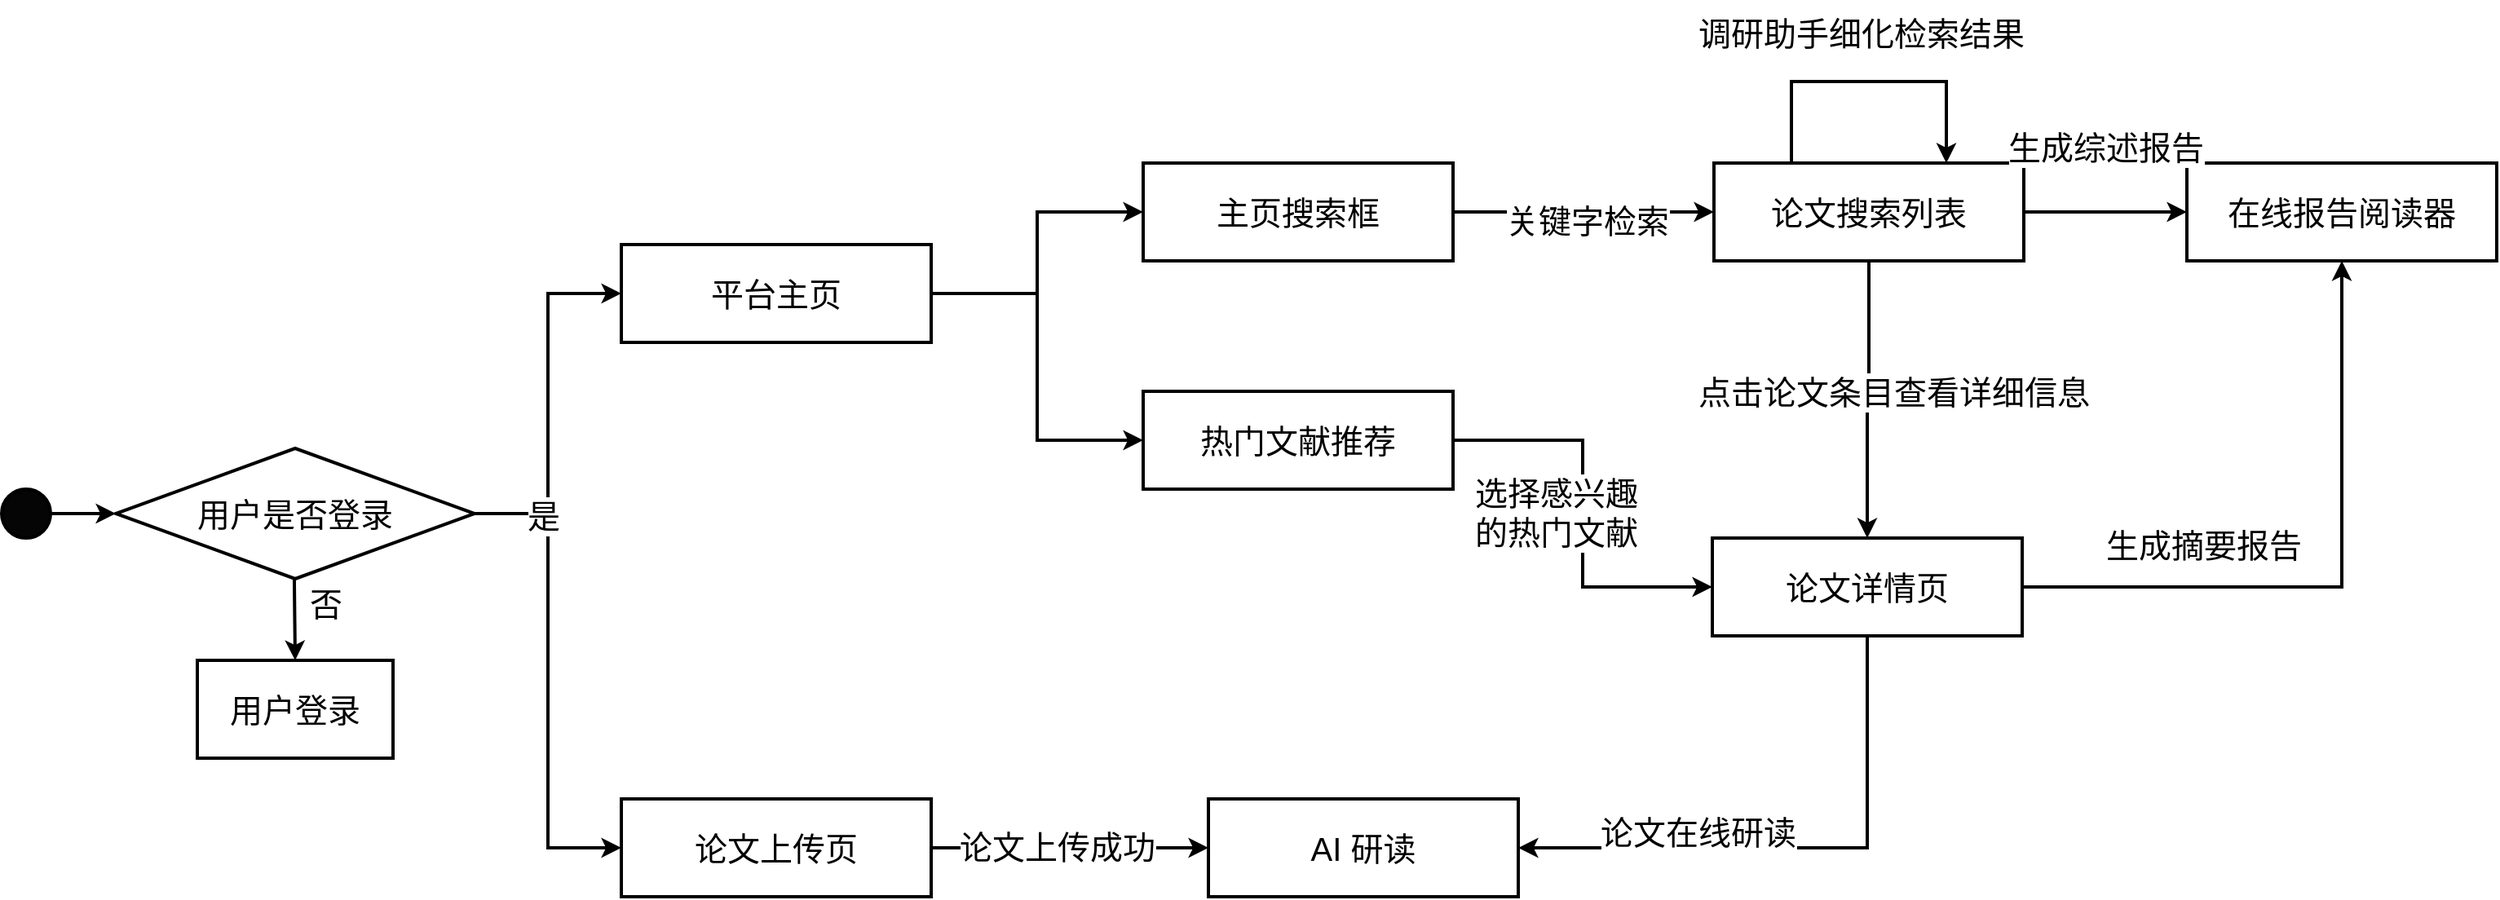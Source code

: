 <mxfile version="24.2.0" type="github">
  <diagram id="6a731a19-8d31-9384-78a2-239565b7b9f0" name="Page-1">
    <mxGraphModel dx="1351" dy="961" grid="1" gridSize="10" guides="1" tooltips="1" connect="1" arrows="1" fold="1" page="1" pageScale="1" pageWidth="1169" pageHeight="827" background="none" math="0" shadow="0">
      <root>
        <mxCell id="0" />
        <mxCell id="1" parent="0" />
        <mxCell id="Uq1h0jrlbMv9OfvFXu0p-55" value="" style="ellipse;whiteSpace=wrap;html=1;aspect=fixed;fillColor=#050505;strokeWidth=2;fontSize=20;" vertex="1" parent="1">
          <mxGeometry x="20" y="400" width="30" height="30" as="geometry" />
        </mxCell>
        <mxCell id="Uq1h0jrlbMv9OfvFXu0p-80" style="edgeStyle=orthogonalEdgeStyle;rounded=0;orthogonalLoop=1;jettySize=auto;html=1;exitX=1;exitY=0.5;exitDx=0;exitDy=0;entryX=0;entryY=0.5;entryDx=0;entryDy=0;fontSize=20;strokeWidth=2;" edge="1" parent="1" source="Uq1h0jrlbMv9OfvFXu0p-57" target="Uq1h0jrlbMv9OfvFXu0p-79">
          <mxGeometry relative="1" as="geometry" />
        </mxCell>
        <mxCell id="Uq1h0jrlbMv9OfvFXu0p-81" style="edgeStyle=orthogonalEdgeStyle;rounded=0;orthogonalLoop=1;jettySize=auto;html=1;exitX=1;exitY=0.5;exitDx=0;exitDy=0;entryX=0;entryY=0.5;entryDx=0;entryDy=0;fontSize=20;strokeWidth=2;" edge="1" parent="1" source="Uq1h0jrlbMv9OfvFXu0p-57" target="Uq1h0jrlbMv9OfvFXu0p-75">
          <mxGeometry relative="1" as="geometry" />
        </mxCell>
        <mxCell id="Uq1h0jrlbMv9OfvFXu0p-82" value="是" style="edgeLabel;html=1;align=center;verticalAlign=middle;resizable=0;points=[];fontSize=20;" vertex="1" connectable="0" parent="Uq1h0jrlbMv9OfvFXu0p-81">
          <mxGeometry x="-0.688" y="-3" relative="1" as="geometry">
            <mxPoint as="offset" />
          </mxGeometry>
        </mxCell>
        <mxCell id="Uq1h0jrlbMv9OfvFXu0p-57" value="&lt;font style=&quot;font-size: 20px;&quot;&gt;用户是否登录&lt;/font&gt;" style="rhombus;whiteSpace=wrap;html=1;strokeWidth=2;fontSize=20;" vertex="1" parent="1">
          <mxGeometry x="90" y="375" width="220" height="80" as="geometry" />
        </mxCell>
        <mxCell id="Uq1h0jrlbMv9OfvFXu0p-58" value="" style="group;strokeWidth=2;fontSize=20;" vertex="1" connectable="0" parent="1">
          <mxGeometry x="140" y="505" width="120" height="60" as="geometry" />
        </mxCell>
        <mxCell id="Uq1h0jrlbMv9OfvFXu0p-59" value="&lt;font style=&quot;font-size: 20px;&quot;&gt;用户登录&lt;/font&gt;" style="rounded=0;whiteSpace=wrap;html=1;strokeWidth=2;fontSize=20;" vertex="1" parent="Uq1h0jrlbMv9OfvFXu0p-58">
          <mxGeometry width="120" height="60" as="geometry" />
        </mxCell>
        <mxCell id="Uq1h0jrlbMv9OfvFXu0p-60" value="" style="endArrow=classic;html=1;rounded=0;entryX=0.5;entryY=0;entryDx=0;entryDy=0;strokeWidth=2;fontSize=20;" edge="1" parent="1" target="Uq1h0jrlbMv9OfvFXu0p-59">
          <mxGeometry width="50" height="50" relative="1" as="geometry">
            <mxPoint x="199.47" y="455" as="sourcePoint" />
            <mxPoint x="539.47" y="615" as="targetPoint" />
          </mxGeometry>
        </mxCell>
        <mxCell id="Uq1h0jrlbMv9OfvFXu0p-61" value="&lt;font style=&quot;font-size: 20px;&quot;&gt;否&lt;/font&gt;" style="text;html=1;align=center;verticalAlign=middle;whiteSpace=wrap;rounded=0;strokeWidth=2;fontSize=20;" vertex="1" parent="1">
          <mxGeometry x="189.47" y="455" width="60" height="30" as="geometry" />
        </mxCell>
        <mxCell id="Uq1h0jrlbMv9OfvFXu0p-62" value="" style="endArrow=classic;html=1;rounded=0;exitX=1;exitY=0.5;exitDx=0;exitDy=0;entryX=0;entryY=0.5;entryDx=0;entryDy=0;strokeWidth=2;fontSize=20;" edge="1" parent="1" source="Uq1h0jrlbMv9OfvFXu0p-55" target="Uq1h0jrlbMv9OfvFXu0p-57">
          <mxGeometry width="50" height="50" relative="1" as="geometry">
            <mxPoint x="360" y="570" as="sourcePoint" />
            <mxPoint x="410" y="520" as="targetPoint" />
          </mxGeometry>
        </mxCell>
        <mxCell id="Uq1h0jrlbMv9OfvFXu0p-64" value="" style="group;strokeWidth=2;fontSize=20;" vertex="1" connectable="0" parent="1">
          <mxGeometry x="720" y="200" width="190" height="60" as="geometry" />
        </mxCell>
        <mxCell id="Uq1h0jrlbMv9OfvFXu0p-65" value="主页搜索框" style="rounded=0;whiteSpace=wrap;html=1;strokeWidth=2;fontSize=20;" vertex="1" parent="Uq1h0jrlbMv9OfvFXu0p-64">
          <mxGeometry width="190" height="60" as="geometry" />
        </mxCell>
        <mxCell id="Uq1h0jrlbMv9OfvFXu0p-66" value="" style="group;strokeWidth=2;fontSize=20;" vertex="1" connectable="0" parent="1">
          <mxGeometry x="720" y="340" width="190" height="60" as="geometry" />
        </mxCell>
        <mxCell id="Uq1h0jrlbMv9OfvFXu0p-67" value="热门文献推荐" style="rounded=0;whiteSpace=wrap;html=1;strokeWidth=2;fontSize=20;" vertex="1" parent="Uq1h0jrlbMv9OfvFXu0p-66">
          <mxGeometry width="190" height="60" as="geometry" />
        </mxCell>
        <mxCell id="Uq1h0jrlbMv9OfvFXu0p-68" value="" style="group;strokeWidth=2;fontSize=20;" vertex="1" connectable="0" parent="1">
          <mxGeometry x="1070" y="200" width="190" height="60" as="geometry" />
        </mxCell>
        <mxCell id="Uq1h0jrlbMv9OfvFXu0p-69" value="论文搜索列表" style="rounded=0;whiteSpace=wrap;html=1;strokeWidth=2;fontSize=20;" vertex="1" parent="Uq1h0jrlbMv9OfvFXu0p-68">
          <mxGeometry width="190" height="60" as="geometry" />
        </mxCell>
        <mxCell id="Uq1h0jrlbMv9OfvFXu0p-101" style="edgeStyle=orthogonalEdgeStyle;rounded=0;orthogonalLoop=1;jettySize=auto;html=1;exitX=0.25;exitY=0;exitDx=0;exitDy=0;entryX=0.75;entryY=0;entryDx=0;entryDy=0;fontSize=20;strokeWidth=2;" edge="1" parent="Uq1h0jrlbMv9OfvFXu0p-68" source="Uq1h0jrlbMv9OfvFXu0p-69" target="Uq1h0jrlbMv9OfvFXu0p-69">
          <mxGeometry relative="1" as="geometry">
            <Array as="points">
              <mxPoint x="48" y="-50" />
              <mxPoint x="142" y="-50" />
            </Array>
          </mxGeometry>
        </mxCell>
        <mxCell id="Uq1h0jrlbMv9OfvFXu0p-70" value="" style="group;strokeWidth=2;fontSize=20;" vertex="1" connectable="0" parent="1">
          <mxGeometry x="1065" y="430" width="190" height="60" as="geometry" />
        </mxCell>
        <mxCell id="Uq1h0jrlbMv9OfvFXu0p-71" value="论文详情页" style="rounded=0;whiteSpace=wrap;html=1;strokeWidth=2;fontSize=20;" vertex="1" parent="Uq1h0jrlbMv9OfvFXu0p-70">
          <mxGeometry x="4" width="190" height="60" as="geometry" />
        </mxCell>
        <mxCell id="Uq1h0jrlbMv9OfvFXu0p-72" value="" style="group;strokeWidth=2;fontSize=20;" vertex="1" connectable="0" parent="1">
          <mxGeometry x="760" y="590" width="190" height="60" as="geometry" />
        </mxCell>
        <mxCell id="Uq1h0jrlbMv9OfvFXu0p-73" value="AI 研读" style="rounded=0;whiteSpace=wrap;html=1;strokeWidth=2;fontSize=20;" vertex="1" parent="Uq1h0jrlbMv9OfvFXu0p-72">
          <mxGeometry width="190" height="60" as="geometry" />
        </mxCell>
        <mxCell id="Uq1h0jrlbMv9OfvFXu0p-74" value="" style="group;strokeWidth=2;fontSize=20;" vertex="1" connectable="0" parent="1">
          <mxGeometry x="400" y="590" width="190" height="60" as="geometry" />
        </mxCell>
        <mxCell id="Uq1h0jrlbMv9OfvFXu0p-75" value="论文上传页" style="rounded=0;whiteSpace=wrap;html=1;strokeWidth=2;fontSize=20;" vertex="1" parent="Uq1h0jrlbMv9OfvFXu0p-74">
          <mxGeometry width="190" height="60" as="geometry" />
        </mxCell>
        <mxCell id="Uq1h0jrlbMv9OfvFXu0p-76" value="" style="group;strokeWidth=2;fontSize=20;" vertex="1" connectable="0" parent="1">
          <mxGeometry x="1360" y="200" width="190" height="60" as="geometry" />
        </mxCell>
        <mxCell id="Uq1h0jrlbMv9OfvFXu0p-77" value="在线报告阅读器" style="rounded=0;whiteSpace=wrap;html=1;strokeWidth=2;fontSize=20;" vertex="1" parent="Uq1h0jrlbMv9OfvFXu0p-76">
          <mxGeometry width="190" height="60" as="geometry" />
        </mxCell>
        <mxCell id="Uq1h0jrlbMv9OfvFXu0p-78" value="" style="group;strokeWidth=2;fontSize=20;" vertex="1" connectable="0" parent="1">
          <mxGeometry x="400" y="250" width="190" height="60" as="geometry" />
        </mxCell>
        <mxCell id="Uq1h0jrlbMv9OfvFXu0p-79" value="平台主页" style="rounded=0;whiteSpace=wrap;html=1;strokeWidth=2;fontSize=20;" vertex="1" parent="Uq1h0jrlbMv9OfvFXu0p-78">
          <mxGeometry width="190" height="60" as="geometry" />
        </mxCell>
        <mxCell id="Uq1h0jrlbMv9OfvFXu0p-83" style="edgeStyle=orthogonalEdgeStyle;rounded=0;orthogonalLoop=1;jettySize=auto;html=1;exitX=1;exitY=0.5;exitDx=0;exitDy=0;entryX=0;entryY=0.5;entryDx=0;entryDy=0;fontSize=20;strokeWidth=2;" edge="1" parent="1" source="Uq1h0jrlbMv9OfvFXu0p-75" target="Uq1h0jrlbMv9OfvFXu0p-73">
          <mxGeometry relative="1" as="geometry" />
        </mxCell>
        <mxCell id="Uq1h0jrlbMv9OfvFXu0p-84" value="论文上传成功" style="edgeLabel;html=1;align=center;verticalAlign=middle;resizable=0;points=[];fontSize=20;" vertex="1" connectable="0" parent="Uq1h0jrlbMv9OfvFXu0p-83">
          <mxGeometry x="-0.1" y="1" relative="1" as="geometry">
            <mxPoint as="offset" />
          </mxGeometry>
        </mxCell>
        <mxCell id="Uq1h0jrlbMv9OfvFXu0p-86" style="edgeStyle=orthogonalEdgeStyle;rounded=0;orthogonalLoop=1;jettySize=auto;html=1;exitX=1;exitY=0.5;exitDx=0;exitDy=0;entryX=0;entryY=0.5;entryDx=0;entryDy=0;fontSize=20;strokeWidth=2;" edge="1" parent="1" source="Uq1h0jrlbMv9OfvFXu0p-79" target="Uq1h0jrlbMv9OfvFXu0p-65">
          <mxGeometry relative="1" as="geometry" />
        </mxCell>
        <mxCell id="Uq1h0jrlbMv9OfvFXu0p-87" style="edgeStyle=orthogonalEdgeStyle;rounded=0;orthogonalLoop=1;jettySize=auto;html=1;exitX=1;exitY=0.5;exitDx=0;exitDy=0;entryX=0;entryY=0.5;entryDx=0;entryDy=0;fontSize=20;strokeWidth=2;" edge="1" parent="1" source="Uq1h0jrlbMv9OfvFXu0p-79" target="Uq1h0jrlbMv9OfvFXu0p-67">
          <mxGeometry relative="1" as="geometry" />
        </mxCell>
        <mxCell id="Uq1h0jrlbMv9OfvFXu0p-88" style="edgeStyle=orthogonalEdgeStyle;rounded=0;orthogonalLoop=1;jettySize=auto;html=1;exitX=1;exitY=0.5;exitDx=0;exitDy=0;entryX=0;entryY=0.5;entryDx=0;entryDy=0;fontSize=20;strokeWidth=2;" edge="1" parent="1" source="Uq1h0jrlbMv9OfvFXu0p-67" target="Uq1h0jrlbMv9OfvFXu0p-71">
          <mxGeometry relative="1" as="geometry" />
        </mxCell>
        <mxCell id="Uq1h0jrlbMv9OfvFXu0p-89" value="选择感兴趣&lt;div style=&quot;font-size: 20px;&quot;&gt;的热门文献&lt;/div&gt;" style="edgeLabel;html=1;align=center;verticalAlign=middle;resizable=0;points=[];fontSize=20;" vertex="1" connectable="0" parent="Uq1h0jrlbMv9OfvFXu0p-88">
          <mxGeometry x="-0.248" y="-2" relative="1" as="geometry">
            <mxPoint x="-15" y="30" as="offset" />
          </mxGeometry>
        </mxCell>
        <mxCell id="Uq1h0jrlbMv9OfvFXu0p-90" style="edgeStyle=orthogonalEdgeStyle;rounded=0;orthogonalLoop=1;jettySize=auto;html=1;exitX=1;exitY=0.5;exitDx=0;exitDy=0;entryX=0;entryY=0.5;entryDx=0;entryDy=0;fontSize=20;strokeWidth=2;" edge="1" parent="1" source="Uq1h0jrlbMv9OfvFXu0p-65" target="Uq1h0jrlbMv9OfvFXu0p-69">
          <mxGeometry relative="1" as="geometry" />
        </mxCell>
        <mxCell id="Uq1h0jrlbMv9OfvFXu0p-91" value="关键字检索" style="edgeLabel;html=1;align=center;verticalAlign=middle;resizable=0;points=[];fontSize=20;" vertex="1" connectable="0" parent="Uq1h0jrlbMv9OfvFXu0p-90">
          <mxGeometry x="0.021" y="-5" relative="1" as="geometry">
            <mxPoint as="offset" />
          </mxGeometry>
        </mxCell>
        <mxCell id="Uq1h0jrlbMv9OfvFXu0p-94" value="调研助手细化检索结果" style="text;html=1;align=center;verticalAlign=middle;resizable=0;points=[];autosize=1;strokeColor=none;fillColor=none;fontSize=20;strokeWidth=2;" vertex="1" parent="1">
          <mxGeometry x="1050" y="100" width="220" height="40" as="geometry" />
        </mxCell>
        <mxCell id="Uq1h0jrlbMv9OfvFXu0p-95" style="edgeStyle=orthogonalEdgeStyle;rounded=0;orthogonalLoop=1;jettySize=auto;html=1;exitX=0.5;exitY=1;exitDx=0;exitDy=0;entryX=1;entryY=0.5;entryDx=0;entryDy=0;fontSize=20;strokeWidth=2;" edge="1" parent="1" source="Uq1h0jrlbMv9OfvFXu0p-71" target="Uq1h0jrlbMv9OfvFXu0p-73">
          <mxGeometry relative="1" as="geometry" />
        </mxCell>
        <mxCell id="Uq1h0jrlbMv9OfvFXu0p-96" value="论文在线研读" style="edgeLabel;html=1;align=center;verticalAlign=middle;resizable=0;points=[];fontSize=20;" vertex="1" connectable="0" parent="Uq1h0jrlbMv9OfvFXu0p-95">
          <mxGeometry x="0.361" y="-10" relative="1" as="geometry">
            <mxPoint as="offset" />
          </mxGeometry>
        </mxCell>
        <mxCell id="Uq1h0jrlbMv9OfvFXu0p-97" style="edgeStyle=orthogonalEdgeStyle;rounded=0;orthogonalLoop=1;jettySize=auto;html=1;exitX=1;exitY=0.5;exitDx=0;exitDy=0;entryX=0.5;entryY=1;entryDx=0;entryDy=0;fontSize=20;strokeWidth=2;" edge="1" parent="1" source="Uq1h0jrlbMv9OfvFXu0p-71" target="Uq1h0jrlbMv9OfvFXu0p-77">
          <mxGeometry relative="1" as="geometry" />
        </mxCell>
        <mxCell id="Uq1h0jrlbMv9OfvFXu0p-98" value="生成摘要报告" style="text;html=1;align=center;verticalAlign=middle;resizable=0;points=[];autosize=1;strokeColor=none;fillColor=none;fontSize=20;strokeWidth=2;" vertex="1" parent="1">
          <mxGeometry x="1300" y="414" width="140" height="40" as="geometry" />
        </mxCell>
        <mxCell id="Uq1h0jrlbMv9OfvFXu0p-99" style="edgeStyle=orthogonalEdgeStyle;rounded=0;orthogonalLoop=1;jettySize=auto;html=1;exitX=1;exitY=0.5;exitDx=0;exitDy=0;entryX=0;entryY=0.5;entryDx=0;entryDy=0;fontSize=20;strokeWidth=2;" edge="1" parent="1" source="Uq1h0jrlbMv9OfvFXu0p-69" target="Uq1h0jrlbMv9OfvFXu0p-77">
          <mxGeometry relative="1" as="geometry" />
        </mxCell>
        <mxCell id="Uq1h0jrlbMv9OfvFXu0p-100" value="生成综述报告" style="edgeLabel;html=1;align=center;verticalAlign=middle;resizable=0;points=[];fontSize=20;" vertex="1" connectable="0" parent="Uq1h0jrlbMv9OfvFXu0p-99">
          <mxGeometry x="-0.338" y="1" relative="1" as="geometry">
            <mxPoint x="17" y="-39" as="offset" />
          </mxGeometry>
        </mxCell>
        <mxCell id="Uq1h0jrlbMv9OfvFXu0p-102" style="edgeStyle=orthogonalEdgeStyle;rounded=0;orthogonalLoop=1;jettySize=auto;html=1;exitX=0.5;exitY=1;exitDx=0;exitDy=0;entryX=0.5;entryY=0;entryDx=0;entryDy=0;fontSize=20;strokeWidth=2;" edge="1" parent="1" source="Uq1h0jrlbMv9OfvFXu0p-69" target="Uq1h0jrlbMv9OfvFXu0p-71">
          <mxGeometry relative="1" as="geometry" />
        </mxCell>
        <mxCell id="Uq1h0jrlbMv9OfvFXu0p-103" value="点击论文条目查看详细信息" style="edgeLabel;html=1;align=center;verticalAlign=middle;resizable=0;points=[];fontSize=20;" vertex="1" connectable="0" parent="Uq1h0jrlbMv9OfvFXu0p-102">
          <mxGeometry x="-0.076" y="-6" relative="1" as="geometry">
            <mxPoint x="21" y="1" as="offset" />
          </mxGeometry>
        </mxCell>
      </root>
    </mxGraphModel>
  </diagram>
</mxfile>
